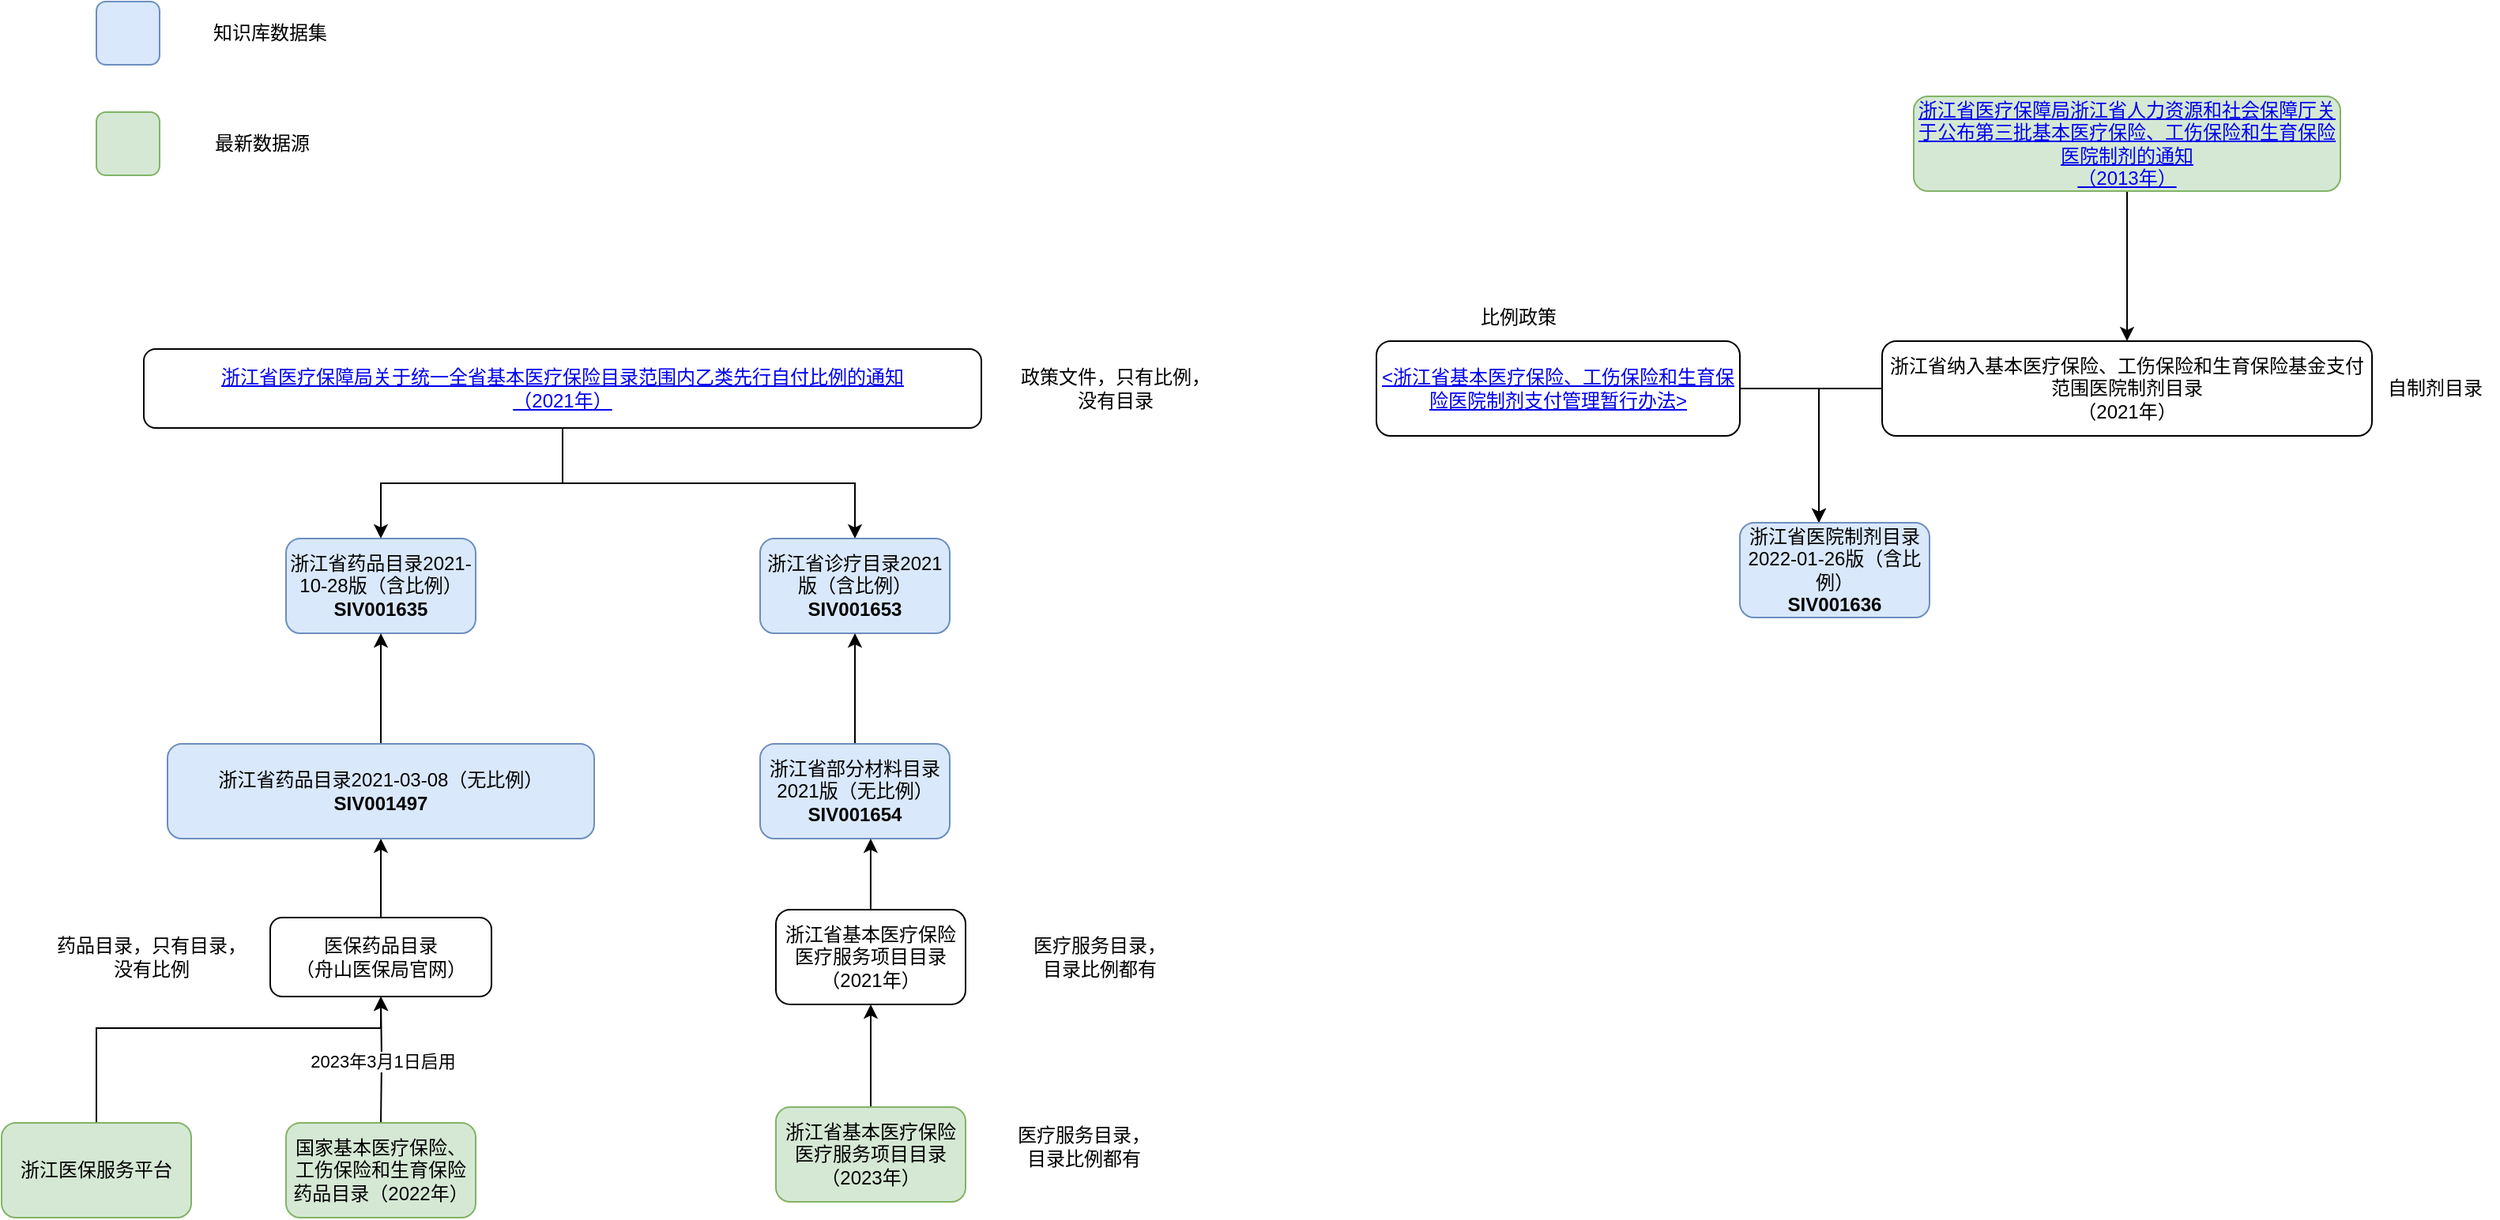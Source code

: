<mxfile version="23.0.2" type="github">
  <diagram name="Page-1" id="BYAd6YRiUkzF32hPVrgd">
    <mxGraphModel dx="2924" dy="2246" grid="1" gridSize="10" guides="1" tooltips="1" connect="1" arrows="1" fold="1" page="1" pageScale="1" pageWidth="850" pageHeight="1100" math="0" shadow="0">
      <root>
        <mxCell id="0" />
        <mxCell id="1" parent="0" />
        <mxCell id="m9JA2agfg_9Ffgb6oEko-12" style="edgeStyle=orthogonalEdgeStyle;rounded=0;orthogonalLoop=1;jettySize=auto;html=1;entryX=0.5;entryY=0;entryDx=0;entryDy=0;" parent="1" source="m9JA2agfg_9Ffgb6oEko-3" target="m9JA2agfg_9Ffgb6oEko-5" edge="1">
          <mxGeometry relative="1" as="geometry" />
        </mxCell>
        <mxCell id="m9JA2agfg_9Ffgb6oEko-15" style="edgeStyle=orthogonalEdgeStyle;rounded=0;orthogonalLoop=1;jettySize=auto;html=1;entryX=0.5;entryY=0;entryDx=0;entryDy=0;" parent="1" source="m9JA2agfg_9Ffgb6oEko-3" target="m9JA2agfg_9Ffgb6oEko-6" edge="1">
          <mxGeometry relative="1" as="geometry" />
        </mxCell>
        <mxCell id="m9JA2agfg_9Ffgb6oEko-3" value="&lt;a href=&quot;http://ybj.zj.gov.cn/art/2021/11/29/art_1229262886_58828981.html&quot;&gt;浙江省医疗保障局关于统一全省基本医疗保险目录范围内乙类先行自付比例的通知&lt;br&gt;（2021年）&lt;/a&gt;" style="rounded=1;whiteSpace=wrap;html=1;" parent="1" vertex="1">
          <mxGeometry x="50" y="50" width="530" height="50" as="geometry" />
        </mxCell>
        <mxCell id="m9JA2agfg_9Ffgb6oEko-5" value="浙江省药品目录2021-10-28版（含比例）&lt;br&gt;&lt;b&gt;SIV001635&lt;/b&gt;" style="rounded=1;whiteSpace=wrap;html=1;fillColor=#dae8fc;strokeColor=#6c8ebf;" parent="1" vertex="1">
          <mxGeometry x="140" y="170" width="120" height="60" as="geometry" />
        </mxCell>
        <mxCell id="m9JA2agfg_9Ffgb6oEko-6" value="浙江省诊疗目录2021版（含比例）&lt;br&gt;&lt;b&gt;SIV001653&lt;/b&gt;" style="rounded=1;whiteSpace=wrap;html=1;fillColor=#dae8fc;strokeColor=#6c8ebf;" parent="1" vertex="1">
          <mxGeometry x="440" y="170" width="120" height="60" as="geometry" />
        </mxCell>
        <mxCell id="m9JA2agfg_9Ffgb6oEko-7" value="政策文件，只有比例，没有目录" style="text;html=1;strokeColor=none;fillColor=none;align=center;verticalAlign=middle;whiteSpace=wrap;rounded=0;" parent="1" vertex="1">
          <mxGeometry x="600" y="60" width="130" height="30" as="geometry" />
        </mxCell>
        <mxCell id="m9JA2agfg_9Ffgb6oEko-13" style="edgeStyle=orthogonalEdgeStyle;rounded=0;orthogonalLoop=1;jettySize=auto;html=1;" parent="1" source="m9JA2agfg_9Ffgb6oEko-8" target="m9JA2agfg_9Ffgb6oEko-11" edge="1">
          <mxGeometry relative="1" as="geometry" />
        </mxCell>
        <mxCell id="m9JA2agfg_9Ffgb6oEko-8" value="医保药品目录&lt;br&gt;（舟山医保局官网）" style="rounded=1;whiteSpace=wrap;html=1;" parent="1" vertex="1">
          <mxGeometry x="130" y="410" width="140" height="50" as="geometry" />
        </mxCell>
        <mxCell id="m9JA2agfg_9Ffgb6oEko-9" value="药品目录，只有目录，没有比例" style="text;html=1;strokeColor=none;fillColor=none;align=center;verticalAlign=middle;whiteSpace=wrap;rounded=0;" parent="1" vertex="1">
          <mxGeometry x="-10" y="420" width="130" height="30" as="geometry" />
        </mxCell>
        <mxCell id="m9JA2agfg_9Ffgb6oEko-14" style="edgeStyle=orthogonalEdgeStyle;rounded=0;orthogonalLoop=1;jettySize=auto;html=1;entryX=0.5;entryY=1;entryDx=0;entryDy=0;" parent="1" source="m9JA2agfg_9Ffgb6oEko-11" target="m9JA2agfg_9Ffgb6oEko-5" edge="1">
          <mxGeometry relative="1" as="geometry" />
        </mxCell>
        <mxCell id="m9JA2agfg_9Ffgb6oEko-11" value="浙江省药品目录2021-03-08（无比例）&lt;br&gt;&lt;div&gt;&lt;b&gt;SIV001497&lt;/b&gt;&lt;/div&gt;" style="rounded=1;whiteSpace=wrap;html=1;fillColor=#dae8fc;strokeColor=#6c8ebf;" parent="1" vertex="1">
          <mxGeometry x="65" y="300" width="270" height="60" as="geometry" />
        </mxCell>
        <mxCell id="m9JA2agfg_9Ffgb6oEko-16" value="浙江省基本医疗保险医疗服务项目目录（2021年）" style="rounded=1;whiteSpace=wrap;html=1;" parent="1" vertex="1">
          <mxGeometry x="450" y="405" width="120" height="60" as="geometry" />
        </mxCell>
        <mxCell id="m9JA2agfg_9Ffgb6oEko-21" style="edgeStyle=orthogonalEdgeStyle;rounded=0;orthogonalLoop=1;jettySize=auto;html=1;" parent="1" source="m9JA2agfg_9Ffgb6oEko-17" target="m9JA2agfg_9Ffgb6oEko-6" edge="1">
          <mxGeometry relative="1" as="geometry" />
        </mxCell>
        <mxCell id="m9JA2agfg_9Ffgb6oEko-17" value="浙江省部分材料目录2021版（无比例）&lt;br&gt;&lt;b&gt;SIV001654&lt;/b&gt;" style="rounded=1;whiteSpace=wrap;html=1;fillColor=#dae8fc;strokeColor=#6c8ebf;" parent="1" vertex="1">
          <mxGeometry x="440" y="300" width="120" height="60" as="geometry" />
        </mxCell>
        <mxCell id="m9JA2agfg_9Ffgb6oEko-19" style="edgeStyle=orthogonalEdgeStyle;rounded=0;orthogonalLoop=1;jettySize=auto;html=1;entryX=0.583;entryY=1;entryDx=0;entryDy=0;entryPerimeter=0;" parent="1" source="m9JA2agfg_9Ffgb6oEko-16" target="m9JA2agfg_9Ffgb6oEko-17" edge="1">
          <mxGeometry relative="1" as="geometry" />
        </mxCell>
        <mxCell id="m9JA2agfg_9Ffgb6oEko-20" value="医疗服务目录，&lt;br&gt;目录比例都有" style="text;html=1;strokeColor=none;fillColor=none;align=center;verticalAlign=middle;whiteSpace=wrap;rounded=0;" parent="1" vertex="1">
          <mxGeometry x="590" y="420" width="130" height="30" as="geometry" />
        </mxCell>
        <mxCell id="m9JA2agfg_9Ffgb6oEko-24" style="edgeStyle=orthogonalEdgeStyle;rounded=0;orthogonalLoop=1;jettySize=auto;html=1;entryX=0.5;entryY=1;entryDx=0;entryDy=0;" parent="1" target="m9JA2agfg_9Ffgb6oEko-8" edge="1">
          <mxGeometry relative="1" as="geometry">
            <mxPoint x="200" y="540" as="sourcePoint" />
          </mxGeometry>
        </mxCell>
        <mxCell id="UEc5cqNhAxj1e3aGzfUv-5" value="2023年3月1日启用" style="edgeLabel;html=1;align=center;verticalAlign=middle;resizable=0;points=[];" vertex="1" connectable="0" parent="m9JA2agfg_9Ffgb6oEko-24">
          <mxGeometry x="0.205" y="-1" relative="1" as="geometry">
            <mxPoint y="9" as="offset" />
          </mxGeometry>
        </mxCell>
        <mxCell id="UEc5cqNhAxj1e3aGzfUv-2" style="edgeStyle=orthogonalEdgeStyle;rounded=0;orthogonalLoop=1;jettySize=auto;html=1;entryX=0.5;entryY=1;entryDx=0;entryDy=0;" edge="1" parent="1" source="UEc5cqNhAxj1e3aGzfUv-1" target="m9JA2agfg_9Ffgb6oEko-16">
          <mxGeometry relative="1" as="geometry" />
        </mxCell>
        <mxCell id="UEc5cqNhAxj1e3aGzfUv-1" value="浙江省基本医疗保险医疗服务项目目录（2023年）" style="rounded=1;whiteSpace=wrap;html=1;fillColor=#d5e8d4;strokeColor=#82b366;" vertex="1" parent="1">
          <mxGeometry x="450" y="530" width="120" height="60" as="geometry" />
        </mxCell>
        <mxCell id="UEc5cqNhAxj1e3aGzfUv-4" value="国家基本医疗保险、工伤保险和生育保险药品目录（2022年）" style="rounded=1;whiteSpace=wrap;html=1;fillColor=#d5e8d4;strokeColor=#82b366;" vertex="1" parent="1">
          <mxGeometry x="140" y="540" width="120" height="60" as="geometry" />
        </mxCell>
        <mxCell id="UEc5cqNhAxj1e3aGzfUv-7" style="edgeStyle=orthogonalEdgeStyle;rounded=0;orthogonalLoop=1;jettySize=auto;html=1;" edge="1" parent="1" source="UEc5cqNhAxj1e3aGzfUv-6" target="m9JA2agfg_9Ffgb6oEko-8">
          <mxGeometry relative="1" as="geometry">
            <Array as="points">
              <mxPoint x="20" y="480" />
              <mxPoint x="200" y="480" />
            </Array>
          </mxGeometry>
        </mxCell>
        <mxCell id="UEc5cqNhAxj1e3aGzfUv-6" value="浙江医保服务平台" style="rounded=1;whiteSpace=wrap;html=1;fillColor=#d5e8d4;strokeColor=#82b366;" vertex="1" parent="1">
          <mxGeometry x="-40" y="540" width="120" height="60" as="geometry" />
        </mxCell>
        <mxCell id="UEc5cqNhAxj1e3aGzfUv-11" style="edgeStyle=orthogonalEdgeStyle;rounded=0;orthogonalLoop=1;jettySize=auto;html=1;" edge="1" parent="1" source="UEc5cqNhAxj1e3aGzfUv-8" target="UEc5cqNhAxj1e3aGzfUv-10">
          <mxGeometry relative="1" as="geometry">
            <Array as="points">
              <mxPoint x="1110" y="75" />
            </Array>
          </mxGeometry>
        </mxCell>
        <mxCell id="UEc5cqNhAxj1e3aGzfUv-8" value="&lt;a href=&quot;https://zjjcmspublic.oss-cn-hangzhou-zwynet-d01-a.internet.cloud.zj.gov.cn/jcms_files/jcms1/web3190/site/attach/0/edf8e19eb4f746cc884567a6b8a70e32.pdf&quot;&gt;&amp;lt;浙江省基本医疗保险、工伤保险和生育保险医院制剂支付管理暂行办法&amp;gt;&lt;/a&gt;" style="rounded=1;whiteSpace=wrap;html=1;" vertex="1" parent="1">
          <mxGeometry x="830" y="45" width="230" height="60" as="geometry" />
        </mxCell>
        <mxCell id="UEc5cqNhAxj1e3aGzfUv-12" style="edgeStyle=orthogonalEdgeStyle;rounded=0;orthogonalLoop=1;jettySize=auto;html=1;" edge="1" parent="1" source="UEc5cqNhAxj1e3aGzfUv-9" target="UEc5cqNhAxj1e3aGzfUv-10">
          <mxGeometry relative="1" as="geometry">
            <Array as="points">
              <mxPoint x="1110" y="75" />
            </Array>
          </mxGeometry>
        </mxCell>
        <mxCell id="UEc5cqNhAxj1e3aGzfUv-9" value="浙江省纳入基本医疗保险、工伤保险和生育保险基金支付范围医院制剂目录&lt;br&gt;（2021年）" style="rounded=1;whiteSpace=wrap;html=1;" vertex="1" parent="1">
          <mxGeometry x="1150" y="45" width="310" height="60" as="geometry" />
        </mxCell>
        <mxCell id="UEc5cqNhAxj1e3aGzfUv-10" value="浙江省医院制剂目录2022-01-26版（含比例）&lt;br&gt;&lt;b&gt;SIV001636&lt;/b&gt;" style="rounded=1;whiteSpace=wrap;html=1;fillColor=#dae8fc;strokeColor=#6c8ebf;" vertex="1" parent="1">
          <mxGeometry x="1060" y="160" width="120" height="60" as="geometry" />
        </mxCell>
        <mxCell id="UEc5cqNhAxj1e3aGzfUv-16" style="rounded=0;orthogonalLoop=1;jettySize=auto;html=1;" edge="1" parent="1" source="UEc5cqNhAxj1e3aGzfUv-14" target="UEc5cqNhAxj1e3aGzfUv-9">
          <mxGeometry relative="1" as="geometry" />
        </mxCell>
        <mxCell id="UEc5cqNhAxj1e3aGzfUv-14" value="&lt;a href=&quot;http://ybj.zj.gov.cn/art/2023/12/29/art_1229113757_2506286.html&quot;&gt;浙江省医疗保障局浙江省人力资源和社会保障厅关于公布第三批基本医疗保险、工伤保险和生育保险医院制剂的通知&lt;br&gt;（2013年）&lt;/a&gt;" style="rounded=1;whiteSpace=wrap;html=1;fillColor=#d5e8d4;strokeColor=#82b366;" vertex="1" parent="1">
          <mxGeometry x="1170" y="-110" width="270" height="60" as="geometry" />
        </mxCell>
        <mxCell id="UEc5cqNhAxj1e3aGzfUv-17" value="" style="rounded=1;whiteSpace=wrap;html=1;fillColor=#dae8fc;strokeColor=#6c8ebf;" vertex="1" parent="1">
          <mxGeometry x="20" y="-170" width="40" height="40" as="geometry" />
        </mxCell>
        <mxCell id="UEc5cqNhAxj1e3aGzfUv-18" value="知识库数据集" style="text;html=1;strokeColor=none;fillColor=none;align=center;verticalAlign=middle;whiteSpace=wrap;rounded=0;" vertex="1" parent="1">
          <mxGeometry x="65" y="-165" width="130" height="30" as="geometry" />
        </mxCell>
        <mxCell id="UEc5cqNhAxj1e3aGzfUv-19" value="" style="rounded=1;whiteSpace=wrap;html=1;fillColor=#d5e8d4;strokeColor=#82b366;" vertex="1" parent="1">
          <mxGeometry x="20" y="-100" width="40" height="40" as="geometry" />
        </mxCell>
        <mxCell id="UEc5cqNhAxj1e3aGzfUv-20" value="最新数据源" style="text;html=1;strokeColor=none;fillColor=none;align=center;verticalAlign=middle;whiteSpace=wrap;rounded=0;" vertex="1" parent="1">
          <mxGeometry x="60" y="-95" width="130" height="30" as="geometry" />
        </mxCell>
        <mxCell id="UEc5cqNhAxj1e3aGzfUv-21" value="比例政策" style="text;html=1;strokeColor=none;fillColor=none;align=center;verticalAlign=middle;whiteSpace=wrap;rounded=0;" vertex="1" parent="1">
          <mxGeometry x="890" y="15" width="60" height="30" as="geometry" />
        </mxCell>
        <mxCell id="UEc5cqNhAxj1e3aGzfUv-22" value="自制剂目录" style="text;html=1;strokeColor=none;fillColor=none;align=center;verticalAlign=middle;whiteSpace=wrap;rounded=0;" vertex="1" parent="1">
          <mxGeometry x="1460" y="60" width="80" height="30" as="geometry" />
        </mxCell>
        <mxCell id="UEc5cqNhAxj1e3aGzfUv-23" value="医疗服务目录，&lt;br&gt;目录比例都有" style="text;html=1;strokeColor=none;fillColor=none;align=center;verticalAlign=middle;whiteSpace=wrap;rounded=0;" vertex="1" parent="1">
          <mxGeometry x="580" y="540" width="130" height="30" as="geometry" />
        </mxCell>
      </root>
    </mxGraphModel>
  </diagram>
</mxfile>
